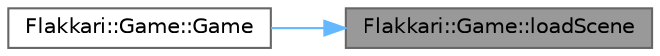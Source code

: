 digraph "Flakkari::Game::loadScene"
{
 // LATEX_PDF_SIZE
  bgcolor="transparent";
  edge [fontname=Helvetica,fontsize=10,labelfontname=Helvetica,labelfontsize=10];
  node [fontname=Helvetica,fontsize=10,shape=box,height=0.2,width=0.4];
  rankdir="RL";
  Node1 [id="Node000001",label="Flakkari::Game::loadScene",height=0.2,width=0.4,color="gray40", fillcolor="grey60", style="filled", fontcolor="black",tooltip="Load a scene from the game."];
  Node1 -> Node2 [id="edge1_Node000001_Node000002",dir="back",color="steelblue1",style="solid",tooltip=" "];
  Node2 [id="Node000002",label="Flakkari::Game::Game",height=0.2,width=0.4,color="grey40", fillcolor="white", style="filled",URL="$dd/ddd/classFlakkari_1_1Game.html#af903c4e86315c6c0f3e339476c7e155c",tooltip="Construct a new Game object and load the config file of the game."];
}

